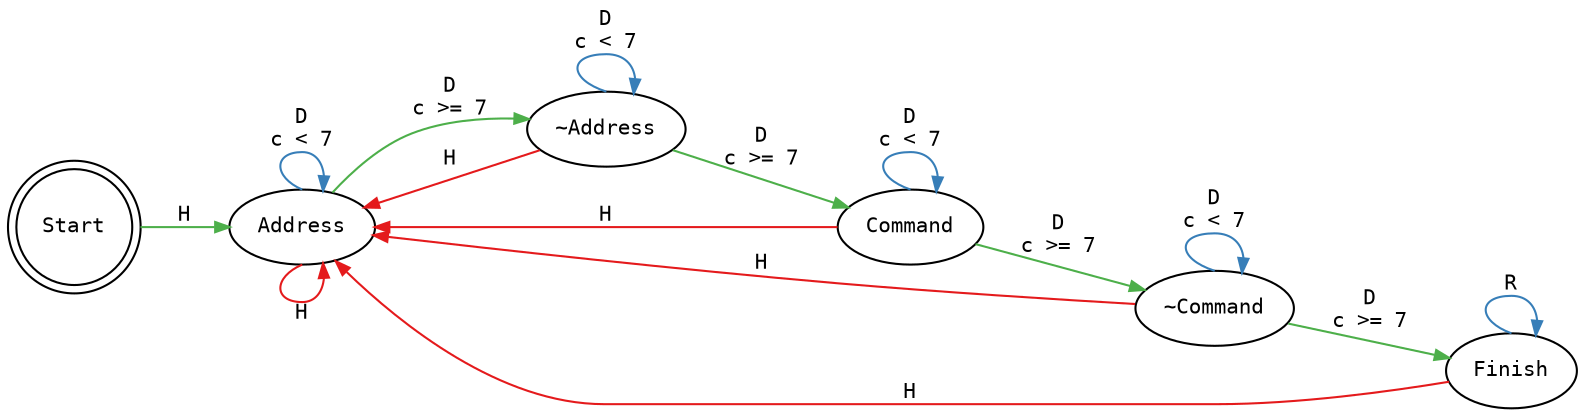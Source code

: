 digraph {
    rankdir = "LR"
    node [fontname = "courier", fontsize = 10]
    edge [fontname = "courier", fontsize = 10, arrowsize=0.7, colorscheme=set13]

    Start [shape = doublecircle]
    Start -> Address [label = H, color = 3]

    Address : s -> Address [label = H, color = 1]
    Address : n -> Address [label = "D\nc < 7", color = 2]
    Address -> "~Address" [label = "D\nc >= 7", color = 3]

    "~Address" -> Address [label = H, color = 1]
    "~Address" : n -> "~Address" [label = "D\nc < 7", color = 2]
    "~Address" -> Command [label = "D\nc >= 7", color = 3]

    Command -> Address [label = H, color = 1]
    Command : n -> Command [label = "D\nc < 7", color = 2]
    Command -> "~Command" [label = "D\nc >= 7", color = 3]

    "~Command" -> Address [label = H, color = 1]
    "~Command" : n -> "~Command" [label = "D\nc < 7", color = 2]
    "~Command" -> Finish [label = "D\nc >= 7", color = 3]

    Finish -> Address [label = H, color = 1]
    Finish : n -> Finish [label = R, color = 2]
}
